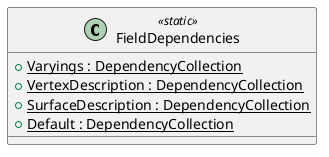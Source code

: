 @startuml
class FieldDependencies <<static>> {
    + {static} Varyings : DependencyCollection
    + {static} VertexDescription : DependencyCollection
    + {static} SurfaceDescription : DependencyCollection
    + {static} Default : DependencyCollection
}
@enduml
